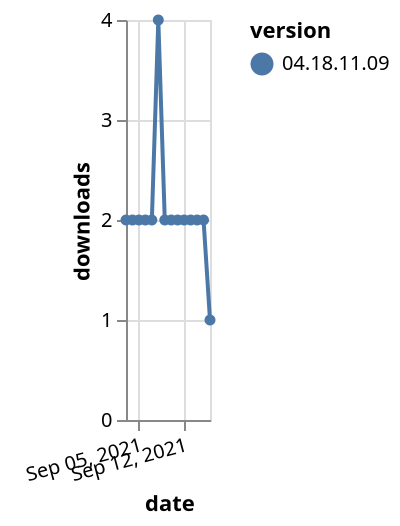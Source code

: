 {"$schema": "https://vega.github.io/schema/vega-lite/v5.json", "description": "A simple bar chart with embedded data.", "data": {"values": [{"date": "2021-09-03", "total": 836, "delta": 2, "version": "04.18.11.09"}, {"date": "2021-09-04", "total": 838, "delta": 2, "version": "04.18.11.09"}, {"date": "2021-09-05", "total": 840, "delta": 2, "version": "04.18.11.09"}, {"date": "2021-09-06", "total": 842, "delta": 2, "version": "04.18.11.09"}, {"date": "2021-09-07", "total": 844, "delta": 2, "version": "04.18.11.09"}, {"date": "2021-09-08", "total": 848, "delta": 4, "version": "04.18.11.09"}, {"date": "2021-09-09", "total": 850, "delta": 2, "version": "04.18.11.09"}, {"date": "2021-09-10", "total": 852, "delta": 2, "version": "04.18.11.09"}, {"date": "2021-09-11", "total": 854, "delta": 2, "version": "04.18.11.09"}, {"date": "2021-09-12", "total": 856, "delta": 2, "version": "04.18.11.09"}, {"date": "2021-09-13", "total": 858, "delta": 2, "version": "04.18.11.09"}, {"date": "2021-09-14", "total": 860, "delta": 2, "version": "04.18.11.09"}, {"date": "2021-09-15", "total": 862, "delta": 2, "version": "04.18.11.09"}, {"date": "2021-09-16", "total": 863, "delta": 1, "version": "04.18.11.09"}]}, "width": "container", "mark": {"type": "line", "point": {"filled": true}}, "encoding": {"x": {"field": "date", "type": "temporal", "timeUnit": "yearmonthdate", "title": "date", "axis": {"labelAngle": -15}}, "y": {"field": "delta", "type": "quantitative", "title": "downloads"}, "color": {"field": "version", "type": "nominal"}, "tooltip": {"field": "delta"}}}